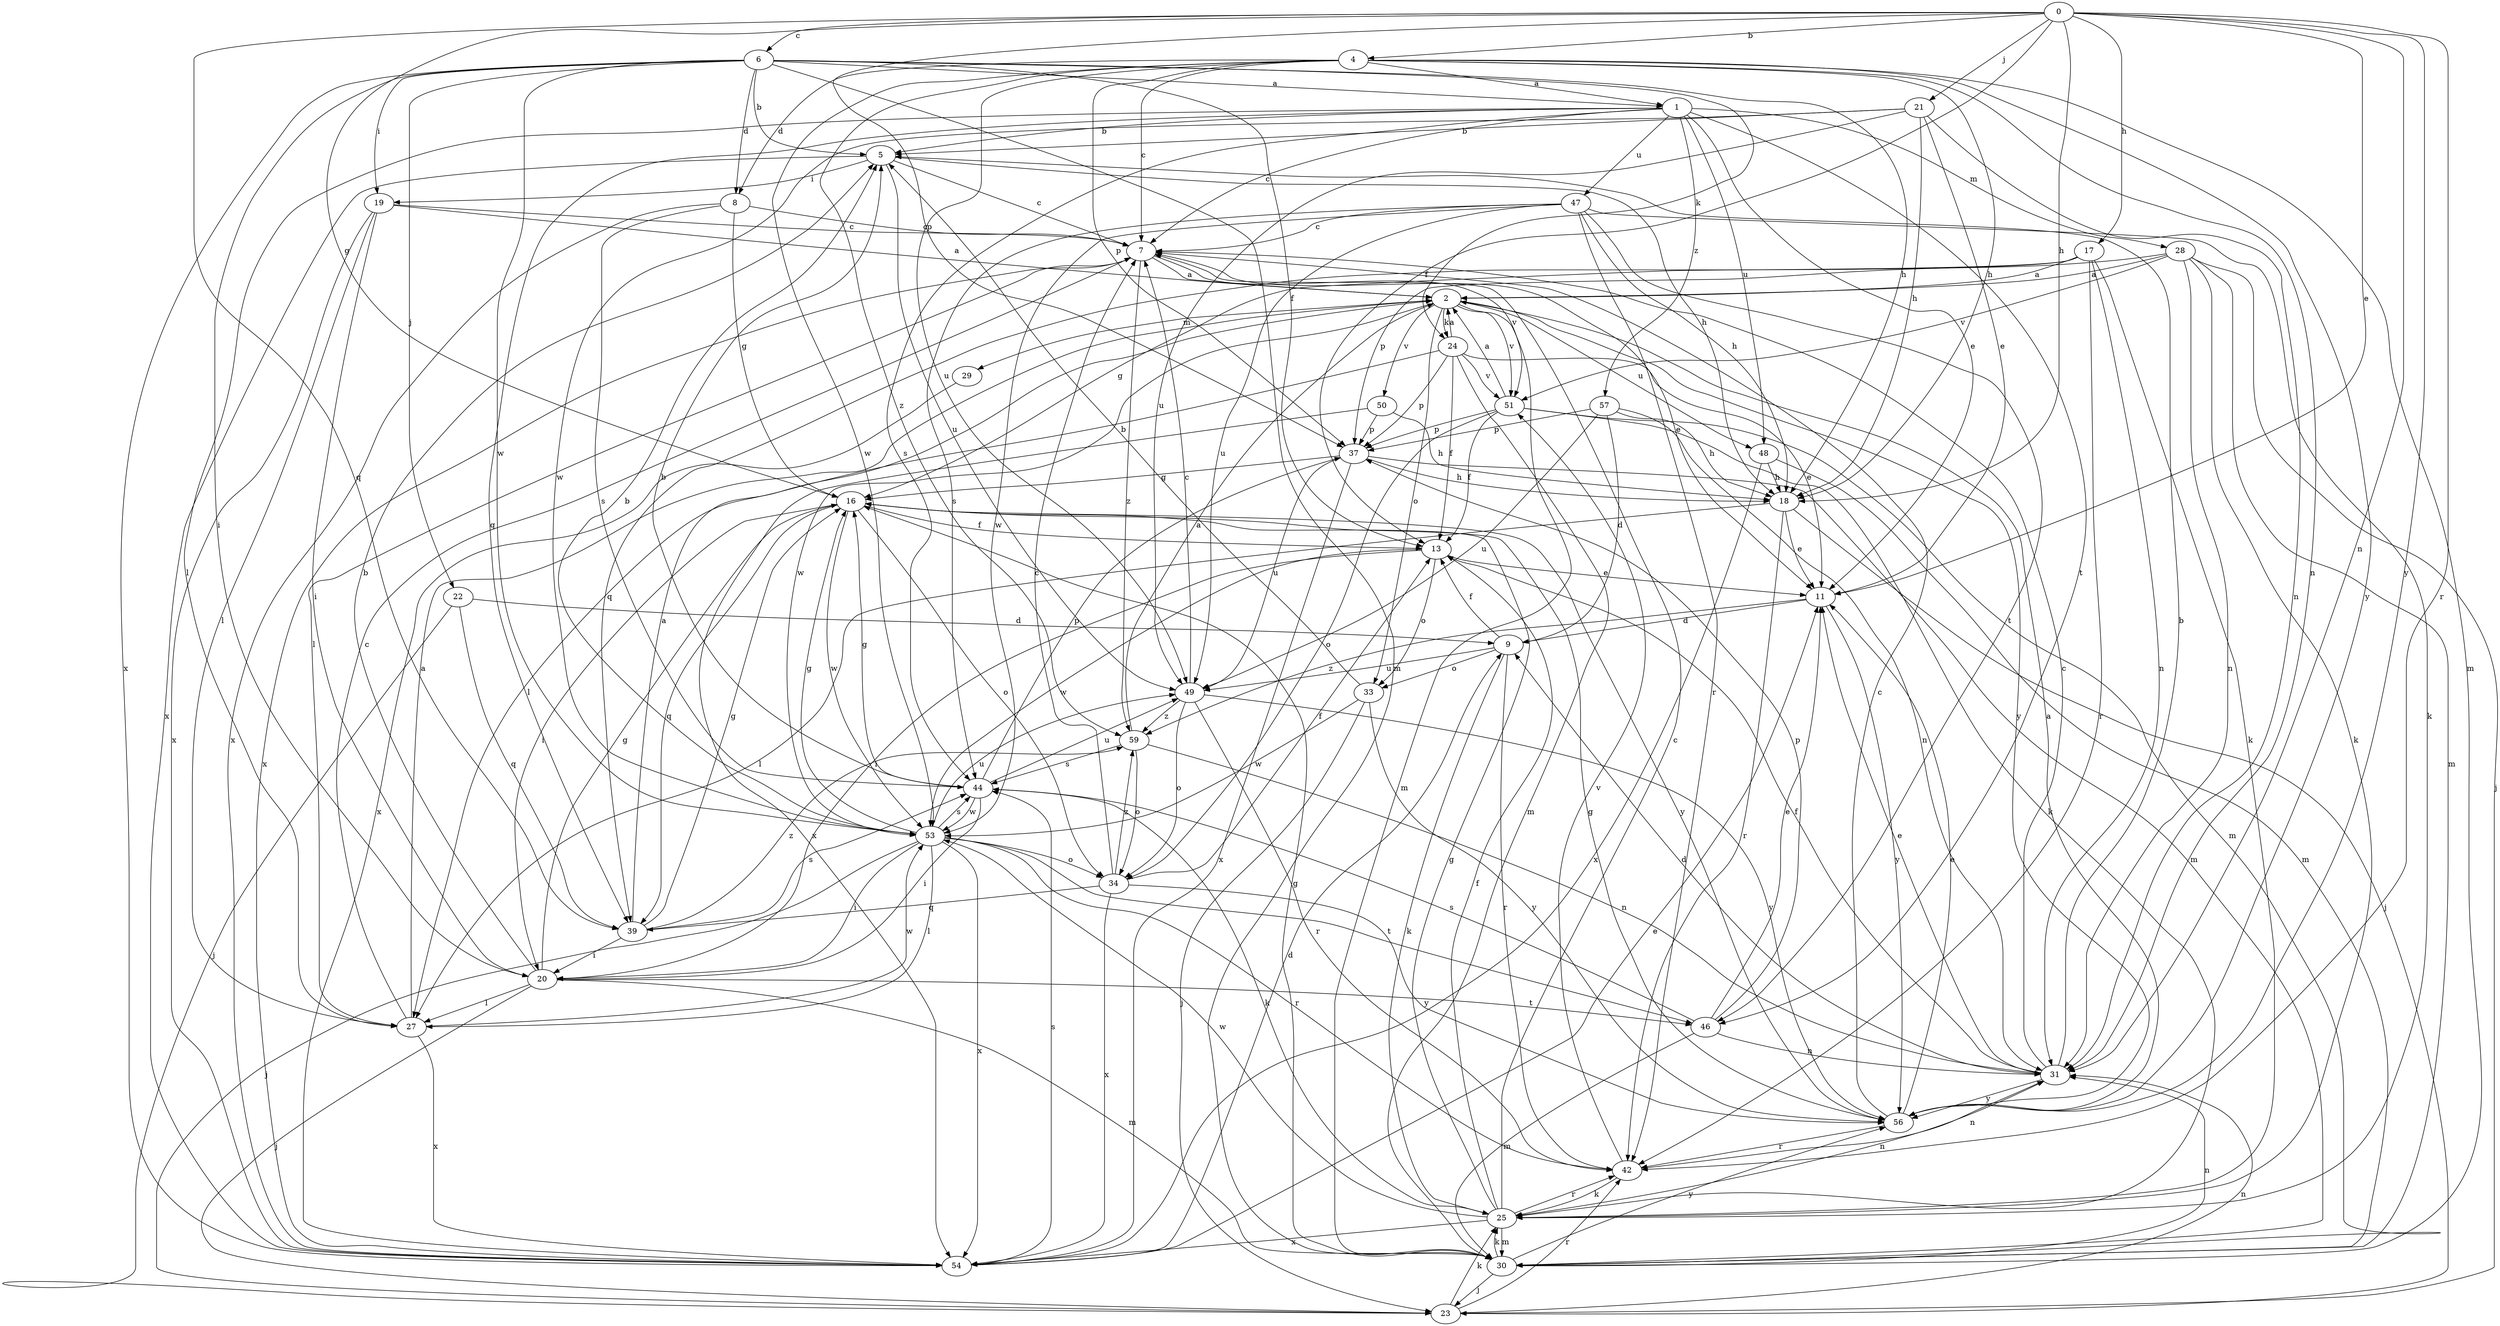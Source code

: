 strict digraph  {
0;
1;
2;
4;
5;
6;
7;
8;
9;
11;
13;
16;
17;
18;
19;
20;
21;
22;
23;
24;
25;
27;
28;
29;
30;
31;
33;
34;
37;
39;
42;
44;
46;
47;
48;
49;
50;
51;
53;
54;
56;
57;
59;
0 -> 4  [label=b];
0 -> 6  [label=c];
0 -> 11  [label=e];
0 -> 13  [label=f];
0 -> 16  [label=g];
0 -> 17  [label=h];
0 -> 18  [label=h];
0 -> 21  [label=j];
0 -> 31  [label=n];
0 -> 37  [label=p];
0 -> 39  [label=q];
0 -> 42  [label=r];
0 -> 56  [label=y];
1 -> 5  [label=b];
1 -> 7  [label=c];
1 -> 11  [label=e];
1 -> 27  [label=l];
1 -> 28  [label=m];
1 -> 39  [label=q];
1 -> 44  [label=s];
1 -> 46  [label=t];
1 -> 47  [label=u];
1 -> 48  [label=u];
1 -> 57  [label=z];
2 -> 24  [label=k];
2 -> 29  [label=m];
2 -> 30  [label=m];
2 -> 33  [label=o];
2 -> 48  [label=u];
2 -> 50  [label=v];
2 -> 51  [label=v];
2 -> 53  [label=w];
2 -> 56  [label=y];
4 -> 1  [label=a];
4 -> 7  [label=c];
4 -> 8  [label=d];
4 -> 18  [label=h];
4 -> 30  [label=m];
4 -> 31  [label=n];
4 -> 37  [label=p];
4 -> 49  [label=u];
4 -> 53  [label=w];
4 -> 56  [label=y];
4 -> 59  [label=z];
5 -> 7  [label=c];
5 -> 18  [label=h];
5 -> 19  [label=i];
5 -> 49  [label=u];
5 -> 54  [label=x];
6 -> 1  [label=a];
6 -> 5  [label=b];
6 -> 8  [label=d];
6 -> 13  [label=f];
6 -> 18  [label=h];
6 -> 19  [label=i];
6 -> 20  [label=i];
6 -> 22  [label=j];
6 -> 24  [label=k];
6 -> 30  [label=m];
6 -> 53  [label=w];
6 -> 54  [label=x];
7 -> 2  [label=a];
7 -> 11  [label=e];
7 -> 27  [label=l];
7 -> 51  [label=v];
7 -> 54  [label=x];
7 -> 59  [label=z];
8 -> 7  [label=c];
8 -> 16  [label=g];
8 -> 44  [label=s];
8 -> 54  [label=x];
9 -> 13  [label=f];
9 -> 25  [label=k];
9 -> 33  [label=o];
9 -> 42  [label=r];
9 -> 49  [label=u];
11 -> 9  [label=d];
11 -> 56  [label=y];
11 -> 59  [label=z];
13 -> 11  [label=e];
13 -> 20  [label=i];
13 -> 33  [label=o];
13 -> 53  [label=w];
16 -> 13  [label=f];
16 -> 20  [label=i];
16 -> 34  [label=o];
16 -> 39  [label=q];
16 -> 53  [label=w];
16 -> 56  [label=y];
17 -> 2  [label=a];
17 -> 16  [label=g];
17 -> 25  [label=k];
17 -> 31  [label=n];
17 -> 39  [label=q];
17 -> 42  [label=r];
18 -> 11  [label=e];
18 -> 23  [label=j];
18 -> 27  [label=l];
18 -> 42  [label=r];
19 -> 2  [label=a];
19 -> 7  [label=c];
19 -> 20  [label=i];
19 -> 27  [label=l];
19 -> 54  [label=x];
20 -> 5  [label=b];
20 -> 16  [label=g];
20 -> 23  [label=j];
20 -> 27  [label=l];
20 -> 30  [label=m];
20 -> 46  [label=t];
21 -> 5  [label=b];
21 -> 11  [label=e];
21 -> 18  [label=h];
21 -> 31  [label=n];
21 -> 49  [label=u];
21 -> 53  [label=w];
22 -> 9  [label=d];
22 -> 23  [label=j];
22 -> 39  [label=q];
23 -> 25  [label=k];
23 -> 31  [label=n];
23 -> 42  [label=r];
24 -> 2  [label=a];
24 -> 11  [label=e];
24 -> 13  [label=f];
24 -> 27  [label=l];
24 -> 30  [label=m];
24 -> 37  [label=p];
24 -> 51  [label=v];
25 -> 7  [label=c];
25 -> 13  [label=f];
25 -> 16  [label=g];
25 -> 30  [label=m];
25 -> 31  [label=n];
25 -> 42  [label=r];
25 -> 53  [label=w];
25 -> 54  [label=x];
27 -> 2  [label=a];
27 -> 7  [label=c];
27 -> 53  [label=w];
27 -> 54  [label=x];
28 -> 2  [label=a];
28 -> 23  [label=j];
28 -> 25  [label=k];
28 -> 30  [label=m];
28 -> 31  [label=n];
28 -> 37  [label=p];
28 -> 51  [label=v];
29 -> 54  [label=x];
30 -> 16  [label=g];
30 -> 23  [label=j];
30 -> 25  [label=k];
30 -> 31  [label=n];
30 -> 56  [label=y];
31 -> 5  [label=b];
31 -> 7  [label=c];
31 -> 9  [label=d];
31 -> 11  [label=e];
31 -> 13  [label=f];
31 -> 56  [label=y];
33 -> 5  [label=b];
33 -> 23  [label=j];
33 -> 53  [label=w];
33 -> 56  [label=y];
34 -> 7  [label=c];
34 -> 13  [label=f];
34 -> 39  [label=q];
34 -> 54  [label=x];
34 -> 56  [label=y];
34 -> 59  [label=z];
37 -> 16  [label=g];
37 -> 18  [label=h];
37 -> 30  [label=m];
37 -> 49  [label=u];
37 -> 54  [label=x];
39 -> 2  [label=a];
39 -> 16  [label=g];
39 -> 20  [label=i];
39 -> 44  [label=s];
39 -> 59  [label=z];
42 -> 25  [label=k];
42 -> 31  [label=n];
42 -> 51  [label=v];
44 -> 5  [label=b];
44 -> 16  [label=g];
44 -> 20  [label=i];
44 -> 25  [label=k];
44 -> 37  [label=p];
44 -> 49  [label=u];
44 -> 53  [label=w];
46 -> 11  [label=e];
46 -> 30  [label=m];
46 -> 31  [label=n];
46 -> 37  [label=p];
46 -> 44  [label=s];
47 -> 7  [label=c];
47 -> 18  [label=h];
47 -> 25  [label=k];
47 -> 42  [label=r];
47 -> 44  [label=s];
47 -> 46  [label=t];
47 -> 49  [label=u];
47 -> 53  [label=w];
48 -> 18  [label=h];
48 -> 30  [label=m];
48 -> 54  [label=x];
49 -> 7  [label=c];
49 -> 34  [label=o];
49 -> 42  [label=r];
49 -> 56  [label=y];
49 -> 59  [label=z];
50 -> 18  [label=h];
50 -> 37  [label=p];
50 -> 54  [label=x];
51 -> 2  [label=a];
51 -> 13  [label=f];
51 -> 25  [label=k];
51 -> 30  [label=m];
51 -> 34  [label=o];
51 -> 37  [label=p];
53 -> 5  [label=b];
53 -> 16  [label=g];
53 -> 20  [label=i];
53 -> 23  [label=j];
53 -> 27  [label=l];
53 -> 34  [label=o];
53 -> 42  [label=r];
53 -> 44  [label=s];
53 -> 46  [label=t];
53 -> 49  [label=u];
53 -> 54  [label=x];
54 -> 9  [label=d];
54 -> 11  [label=e];
54 -> 44  [label=s];
56 -> 2  [label=a];
56 -> 7  [label=c];
56 -> 11  [label=e];
56 -> 16  [label=g];
56 -> 42  [label=r];
57 -> 9  [label=d];
57 -> 18  [label=h];
57 -> 31  [label=n];
57 -> 37  [label=p];
57 -> 49  [label=u];
59 -> 2  [label=a];
59 -> 31  [label=n];
59 -> 34  [label=o];
59 -> 44  [label=s];
}
